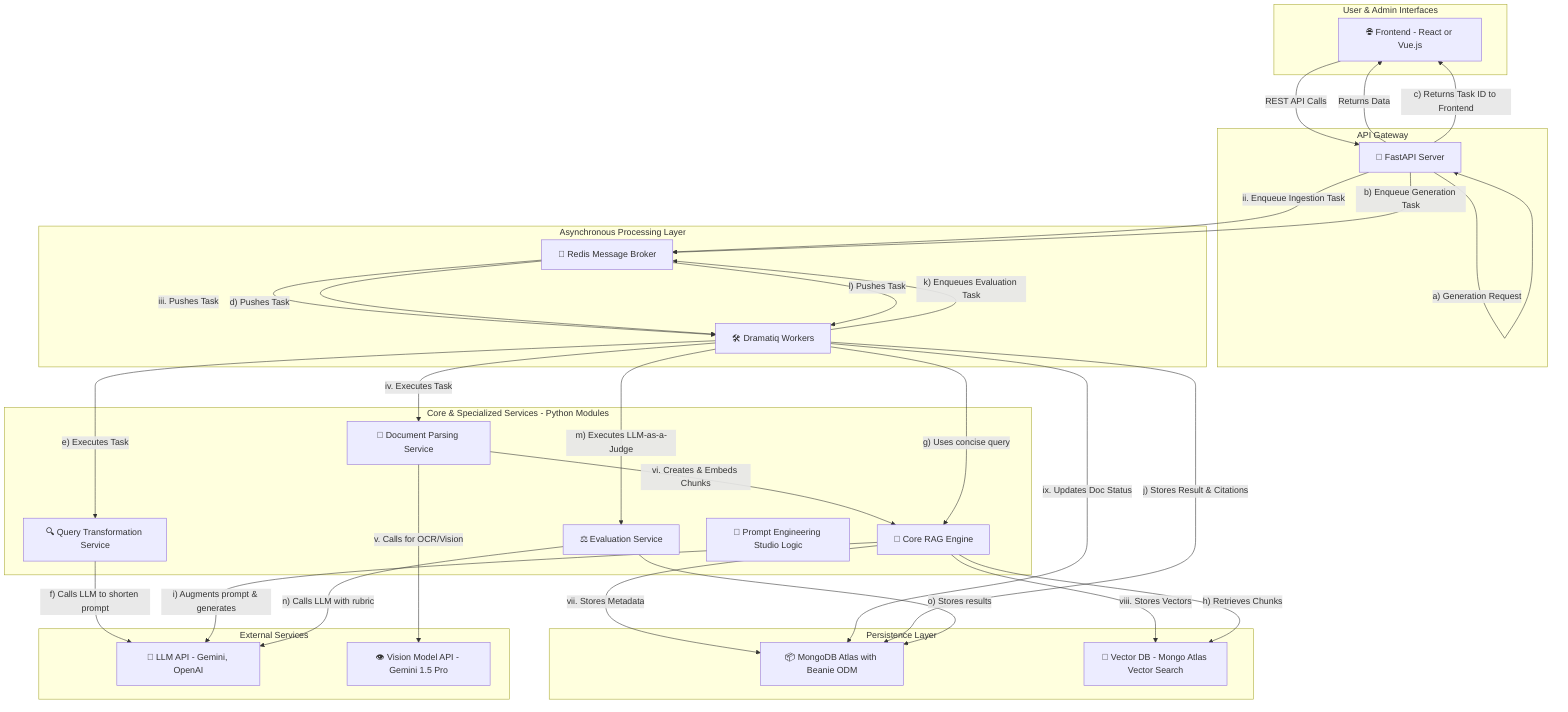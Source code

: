 graph TD
    subgraph "User & Admin Interfaces"
        Frontend["🌐 Frontend - React or Vue.js"]
    end

    subgraph "API Gateway"
        API["🚀 FastAPI Server"]
    end

    subgraph "Asynchronous Processing Layer"
        Broker["🔄 Redis Message Broker"]
        Workers["🛠️ Dramatiq Workers"]
    end

    subgraph "Core & Specialized Services - Python Modules"
        Parser["📄 Document Parsing Service"]
        QueryTransform["🔍 Query Transformation Service"]
        RAGEngine["🧠 Core RAG Engine"]
        Evaluation["⚖️ Evaluation Service"]
        PromptStudio["🎨 Prompt Engineering Studio Logic"]
    end

    subgraph "Persistence Layer"
        MongoDB["📦 MongoDB Atlas with Beanie ODM"]
        VectorDB["🧠 Vector DB - Mongo Atlas Vector Search"]
    end

    subgraph "External Services"
        LLM_API["🤖 LLM API - Gemini, OpenAI"]
        Vision_API["👁️ Vision Model API - Gemini 1.5 Pro"]
    end

    %% User Flows
    Frontend -- "REST API Calls" --> API
    API -- "Returns Data" --> Frontend

    %% Ingestion Flow (Asynchronous)
    API -- "i. Upload Request" --> API
    API -- "ii. Enqueue Ingestion Task" --> Broker
    Broker -- "iii. Pushes Task" --> Workers
    Workers -- "iv. Executes Task" --> Parser
    Parser -- "v. Calls for OCR/Vision" --> Vision_API
    Parser -- "vi. Creates & Embeds Chunks" --> RAGEngine
    RAGEngine -- "vii. Stores Metadata" --> MongoDB
    RAGEngine -- "viii. Stores Vectors" --> VectorDB
    Workers -- "ix. Updates Doc Status" --> MongoDB

    %% Generation Flow (Asynchronous)
    API -- "a) Generation Request" --> API
    API -- "b) Enqueue Generation Task" --> Broker
    API -- "c) Returns Task ID to Frontend" --> Frontend
    Broker -- "d) Pushes Task" --> Workers
    Workers -- "e) Executes Task" --> QueryTransform
    QueryTransform -- "f) Calls LLM to shorten prompt" --> LLM_API
    Workers -- "g) Uses concise query" --> RAGEngine
    RAGEngine -- "h) Retrieves Chunks" --> VectorDB
    RAGEngine -- "i) Augments prompt & generates" --> LLM_API
    Workers -- "j) Stores Result & Citations" --> MongoDB
    Workers -- "k) Enqueues Evaluation Task" --> Broker

    %% Evaluation Flow (Asynchronous)
    Broker -- "l) Pushes Task" --> Workers
    Workers -- "m) Executes LLM-as-a-Judge" --> Evaluation
    Evaluation -- "n) Calls LLM with rubric" --> LLM_API
    Evaluation -- "o) Stores results" --> MongoDB